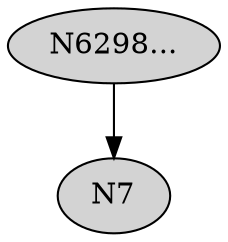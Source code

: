  digraph G62988 {
N62988[ style="filled"  label="N6298..."];
N62988 -> N7;
N7[ style="filled"  label="N7"];
}
